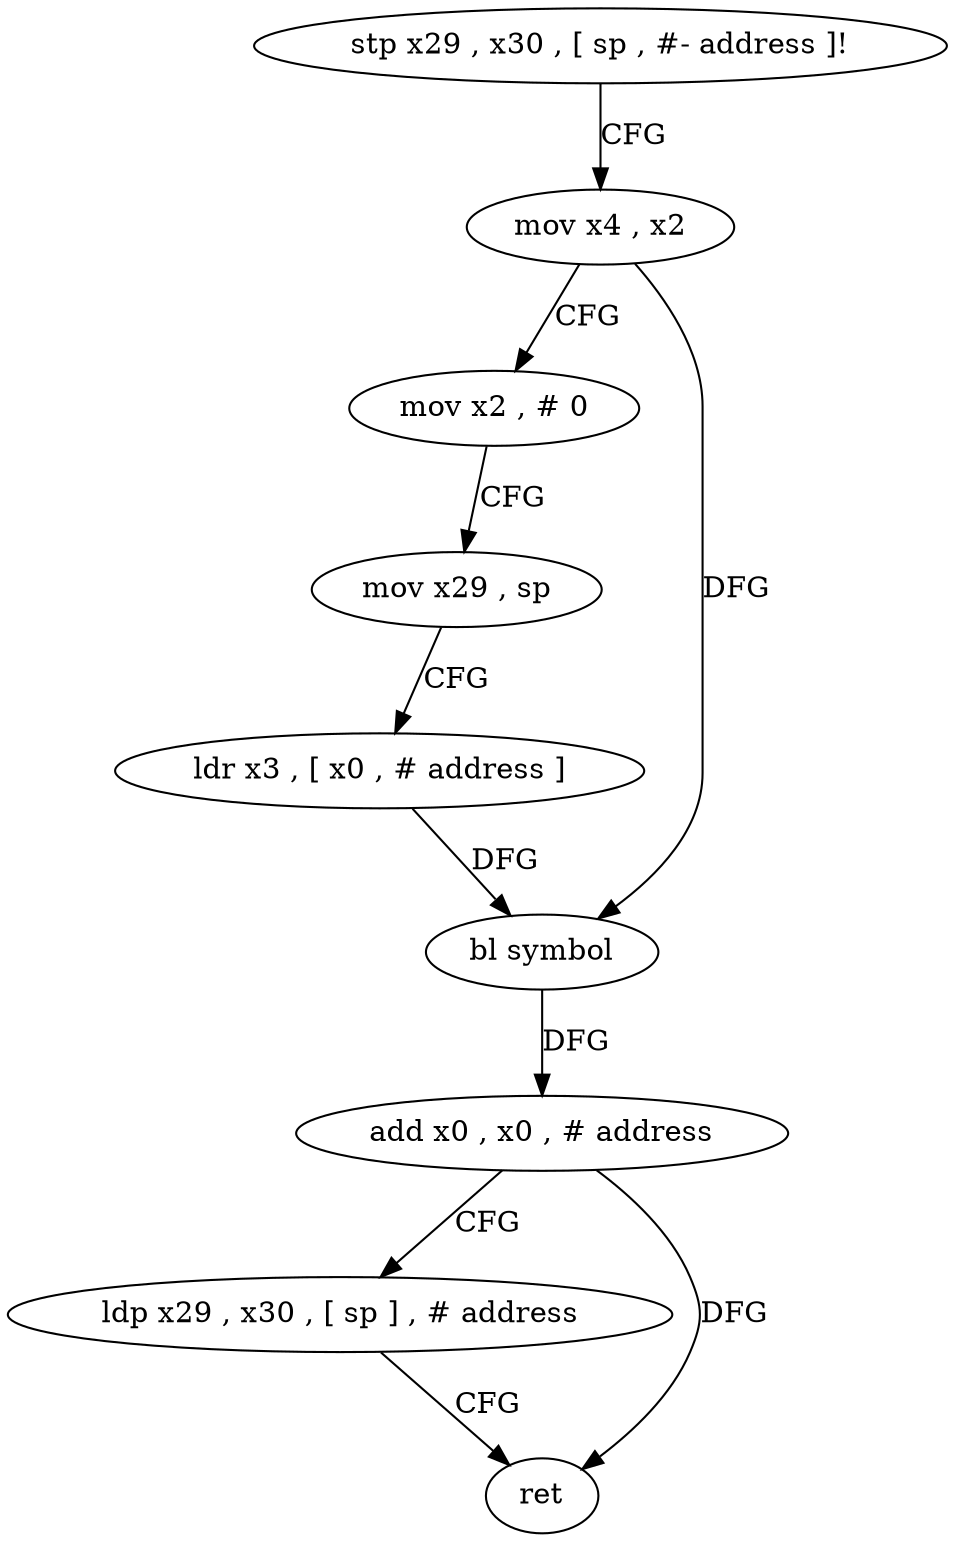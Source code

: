 digraph "func" {
"151304" [label = "stp x29 , x30 , [ sp , #- address ]!" ]
"151308" [label = "mov x4 , x2" ]
"151312" [label = "mov x2 , # 0" ]
"151316" [label = "mov x29 , sp" ]
"151320" [label = "ldr x3 , [ x0 , # address ]" ]
"151324" [label = "bl symbol" ]
"151328" [label = "add x0 , x0 , # address" ]
"151332" [label = "ldp x29 , x30 , [ sp ] , # address" ]
"151336" [label = "ret" ]
"151304" -> "151308" [ label = "CFG" ]
"151308" -> "151312" [ label = "CFG" ]
"151308" -> "151324" [ label = "DFG" ]
"151312" -> "151316" [ label = "CFG" ]
"151316" -> "151320" [ label = "CFG" ]
"151320" -> "151324" [ label = "DFG" ]
"151324" -> "151328" [ label = "DFG" ]
"151328" -> "151332" [ label = "CFG" ]
"151328" -> "151336" [ label = "DFG" ]
"151332" -> "151336" [ label = "CFG" ]
}

